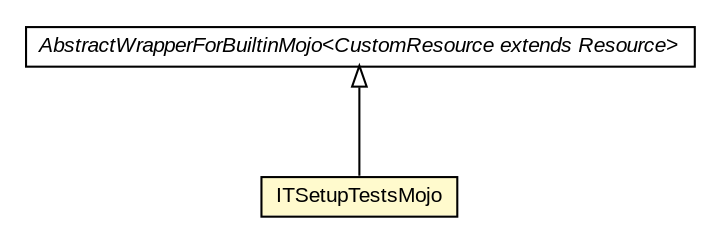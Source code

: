 #!/usr/local/bin/dot
#
# Class diagram 
# Generated by UMLGraph version R5_6-24-gf6e263 (http://www.umlgraph.org/)
#

digraph G {
	edge [fontname="arial",fontsize=10,labelfontname="arial",labelfontsize=10];
	node [fontname="arial",fontsize=10,shape=plaintext];
	nodesep=0.25;
	ranksep=0.5;
	// fr.fastconnect.factory.tibco.bw.maven.builtin.ITSetupTestsMojo
	c2846 [label=<<table title="fr.fastconnect.factory.tibco.bw.maven.builtin.ITSetupTestsMojo" border="0" cellborder="1" cellspacing="0" cellpadding="2" port="p" bgcolor="lemonChiffon" href="./ITSetupTestsMojo.html">
		<tr><td><table border="0" cellspacing="0" cellpadding="1">
<tr><td align="center" balign="center"> ITSetupTestsMojo </td></tr>
		</table></td></tr>
		</table>>, URL="./ITSetupTestsMojo.html", fontname="arial", fontcolor="black", fontsize=10.0];
	// fr.fastconnect.factory.tibco.bw.maven.builtin.AbstractWrapperForBuiltinMojo<CustomResource extends org.apache.maven.model.Resource>
	c2853 [label=<<table title="fr.fastconnect.factory.tibco.bw.maven.builtin.AbstractWrapperForBuiltinMojo" border="0" cellborder="1" cellspacing="0" cellpadding="2" port="p" href="./AbstractWrapperForBuiltinMojo.html">
		<tr><td><table border="0" cellspacing="0" cellpadding="1">
<tr><td align="center" balign="center"><font face="arial italic"> AbstractWrapperForBuiltinMojo&lt;CustomResource extends Resource&gt; </font></td></tr>
		</table></td></tr>
		</table>>, URL="./AbstractWrapperForBuiltinMojo.html", fontname="arial", fontcolor="black", fontsize=10.0];
	//fr.fastconnect.factory.tibco.bw.maven.builtin.ITSetupTestsMojo extends fr.fastconnect.factory.tibco.bw.maven.builtin.AbstractWrapperForBuiltinMojo<org.apache.maven.model.Resource>
	c2853:p -> c2846:p [dir=back,arrowtail=empty];
}


